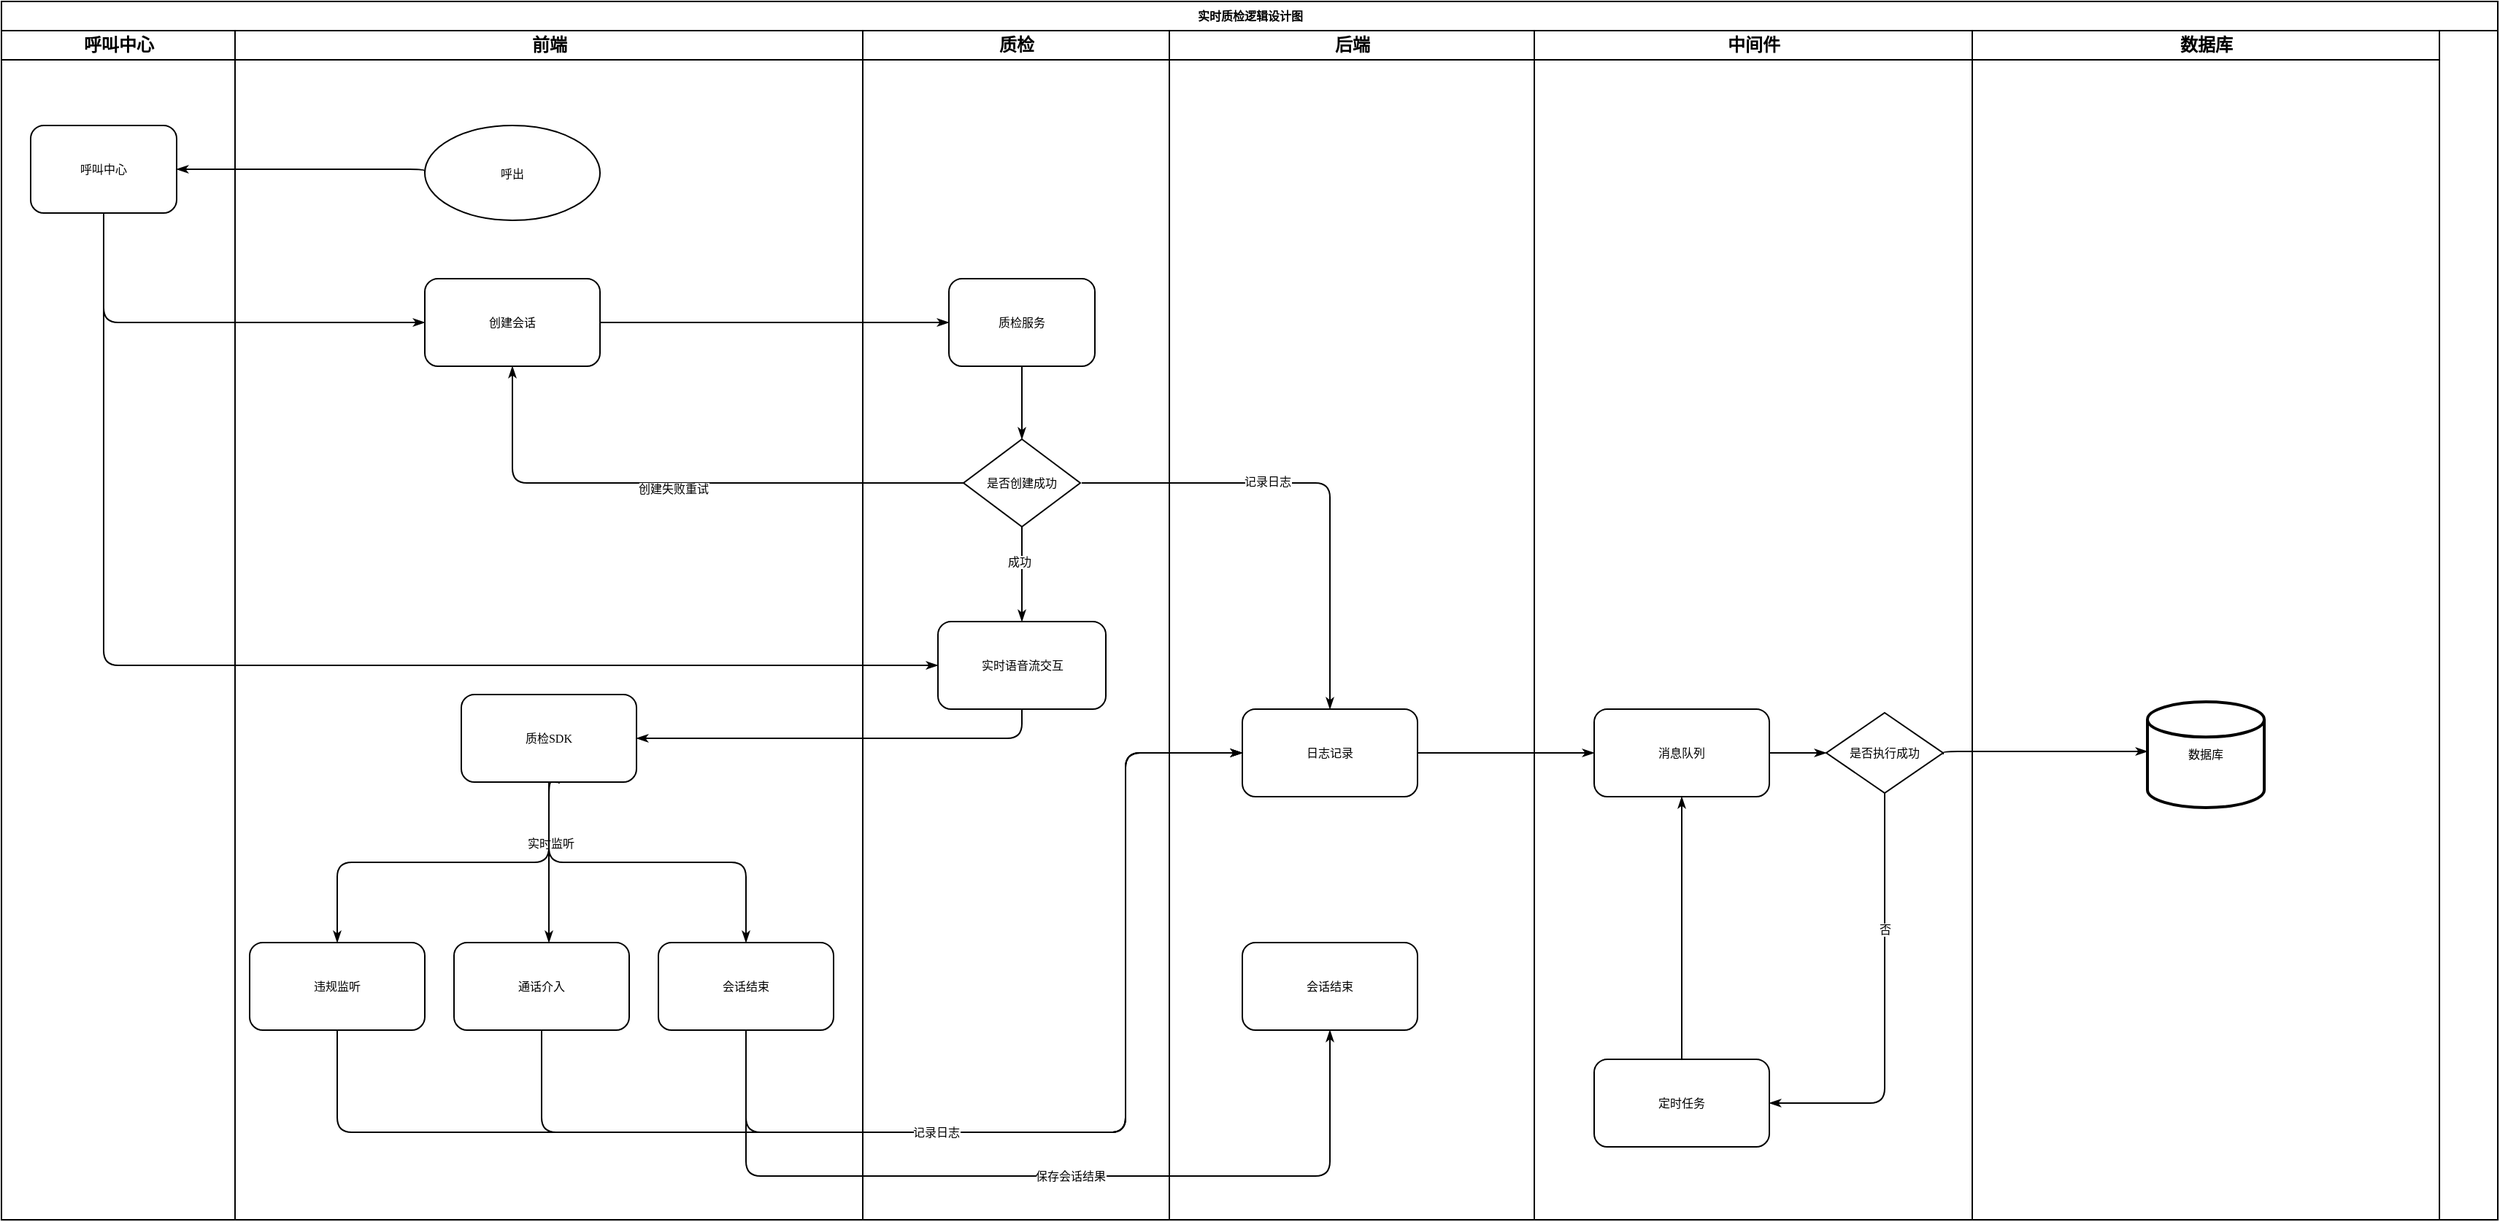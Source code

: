<mxfile version="14.1.1" type="github">
  <diagram name="Page-1" id="74e2e168-ea6b-b213-b513-2b3c1d86103e">
    <mxGraphModel dx="2062" dy="873" grid="1" gridSize="10" guides="1" tooltips="1" connect="1" arrows="1" fold="1" page="1" pageScale="1" pageWidth="1100" pageHeight="850" background="#ffffff" math="0" shadow="0">
      <root>
        <mxCell id="0" />
        <mxCell id="1" parent="0" />
        <mxCell id="77e6c97f196da883-1" value="实时质检逻辑设计图" style="swimlane;html=1;childLayout=stackLayout;startSize=20;rounded=0;shadow=0;labelBackgroundColor=none;strokeWidth=1;fontFamily=Verdana;fontSize=8;align=center;" parent="1" vertex="1">
          <mxGeometry x="60" width="1710" height="835" as="geometry">
            <mxRectangle x="60" width="140" height="20" as="alternateBounds" />
          </mxGeometry>
        </mxCell>
        <mxCell id="77e6c97f196da883-2" value="呼叫中心" style="swimlane;html=1;startSize=20;" parent="77e6c97f196da883-1" vertex="1">
          <mxGeometry y="20" width="160" height="815" as="geometry" />
        </mxCell>
        <mxCell id="77e6c97f196da883-8" value="&lt;font style=&quot;vertical-align: inherit&quot;&gt;&lt;font style=&quot;vertical-align: inherit&quot;&gt;呼叫中心&lt;/font&gt;&lt;/font&gt;" style="rounded=1;whiteSpace=wrap;html=1;shadow=0;labelBackgroundColor=none;strokeWidth=1;fontFamily=Verdana;fontSize=8;align=center;" parent="77e6c97f196da883-2" vertex="1">
          <mxGeometry x="20" y="65" width="100" height="60" as="geometry" />
        </mxCell>
        <mxCell id="77e6c97f196da883-28" style="edgeStyle=orthogonalEdgeStyle;rounded=1;html=1;labelBackgroundColor=none;startArrow=none;startFill=0;startSize=5;endArrow=classicThin;endFill=1;endSize=5;jettySize=auto;orthogonalLoop=1;strokeWidth=1;fontFamily=Verdana;fontSize=8" parent="77e6c97f196da883-1" source="77e6c97f196da883-9" target="77e6c97f196da883-12" edge="1">
          <mxGeometry relative="1" as="geometry" />
        </mxCell>
        <object label="" placeholders="1" id="77e6c97f196da883-30">
          <mxCell style="edgeStyle=orthogonalEdgeStyle;rounded=1;html=1;labelBackgroundColor=none;startArrow=none;startFill=0;startSize=5;endArrow=classicThin;endFill=1;endSize=5;jettySize=auto;orthogonalLoop=1;strokeWidth=1;fontFamily=Verdana;fontSize=8" parent="77e6c97f196da883-1" source="77e6c97f196da883-13" target="77e6c97f196da883-9" edge="1">
            <mxGeometry relative="1" as="geometry" />
          </mxCell>
        </object>
        <mxCell id="eDigmIHYkgGR732zNb33-26" value="&lt;font style=&quot;vertical-align: inherit&quot;&gt;&lt;font style=&quot;vertical-align: inherit&quot;&gt;创建失败重试&lt;/font&gt;&lt;/font&gt;" style="edgeLabel;html=1;align=center;verticalAlign=middle;resizable=0;points=[];fontSize=8;fontFamily=Verdana;" vertex="1" connectable="0" parent="77e6c97f196da883-30">
          <mxGeometry x="0.025" y="4" relative="1" as="geometry">
            <mxPoint as="offset" />
          </mxGeometry>
        </mxCell>
        <mxCell id="77e6c97f196da883-33" style="edgeStyle=orthogonalEdgeStyle;rounded=1;html=1;labelBackgroundColor=none;startArrow=none;startFill=0;startSize=5;endArrow=classicThin;endFill=1;endSize=5;jettySize=auto;orthogonalLoop=1;strokeWidth=1;fontFamily=Verdana;fontSize=8;" parent="77e6c97f196da883-1" target="eDigmIHYkgGR732zNb33-33" edge="1">
          <mxGeometry relative="1" as="geometry">
            <mxPoint x="740" y="330" as="sourcePoint" />
            <mxPoint x="1000" y="350" as="targetPoint" />
            <Array as="points">
              <mxPoint x="910" y="330" />
            </Array>
          </mxGeometry>
        </mxCell>
        <mxCell id="eDigmIHYkgGR732zNb33-24" value="&lt;font style=&quot;vertical-align: inherit&quot;&gt;&lt;font style=&quot;vertical-align: inherit&quot;&gt;记录日志&lt;br&gt;&lt;/font&gt;&lt;/font&gt;" style="edgeLabel;html=1;align=center;verticalAlign=middle;resizable=0;points=[];fontSize=8;fontFamily=Verdana;" vertex="1" connectable="0" parent="77e6c97f196da883-33">
          <mxGeometry x="-0.221" y="1" relative="1" as="geometry">
            <mxPoint as="offset" />
          </mxGeometry>
        </mxCell>
        <mxCell id="77e6c97f196da883-3" value="前端" style="swimlane;html=1;startSize=20;" parent="77e6c97f196da883-1" vertex="1">
          <mxGeometry x="160" y="20" width="430" height="815" as="geometry" />
        </mxCell>
        <mxCell id="77e6c97f196da883-9" value="创建会话" style="rounded=1;whiteSpace=wrap;html=1;shadow=0;labelBackgroundColor=none;strokeWidth=1;fontFamily=Verdana;fontSize=8;align=center;" parent="77e6c97f196da883-3" vertex="1">
          <mxGeometry x="130" y="170" width="120" height="60" as="geometry" />
        </mxCell>
        <mxCell id="eDigmIHYkgGR732zNb33-14" value="&lt;font style=&quot;vertical-align: inherit&quot;&gt;&lt;font style=&quot;vertical-align: inherit&quot;&gt;违规监听&lt;/font&gt;&lt;/font&gt;" style="rounded=1;whiteSpace=wrap;html=1;fontFamily=Verdana;fontSize=8;" vertex="1" parent="77e6c97f196da883-3">
          <mxGeometry x="10" y="625" width="120" height="60" as="geometry" />
        </mxCell>
        <mxCell id="eDigmIHYkgGR732zNb33-15" value="&lt;font style=&quot;vertical-align: inherit&quot;&gt;&lt;font style=&quot;vertical-align: inherit&quot;&gt;通话介入&lt;/font&gt;&lt;/font&gt;" style="rounded=1;whiteSpace=wrap;html=1;fontFamily=Verdana;fontSize=8;" vertex="1" parent="77e6c97f196da883-3">
          <mxGeometry x="150" y="625" width="120" height="60" as="geometry" />
        </mxCell>
        <mxCell id="eDigmIHYkgGR732zNb33-20" style="edgeStyle=orthogonalEdgeStyle;orthogonalLoop=1;jettySize=auto;html=1;exitX=0.558;exitY=1.017;exitDx=0;exitDy=0;labelBackgroundColor=none;startFill=0;startSize=5;endArrow=classicThin;endFill=1;endSize=5;strokeColor=#000000;strokeWidth=1;fontFamily=Verdana;fontSize=8;exitPerimeter=0;" edge="1" parent="77e6c97f196da883-3" source="eDigmIHYkgGR732zNb33-16" target="eDigmIHYkgGR732zNb33-15">
          <mxGeometry relative="1" as="geometry">
            <mxPoint x="190" y="624" as="targetPoint" />
            <Array as="points">
              <mxPoint x="222" y="515" />
              <mxPoint x="215" y="515" />
            </Array>
          </mxGeometry>
        </mxCell>
        <mxCell id="eDigmIHYkgGR732zNb33-21" value="&lt;font style=&quot;vertical-align: inherit&quot;&gt;&lt;font style=&quot;vertical-align: inherit&quot;&gt;实时监听&lt;br&gt;&lt;/font&gt;&lt;/font&gt;" style="edgeLabel;html=1;align=center;verticalAlign=middle;resizable=0;points=[];fontSize=8;fontFamily=Verdana;" vertex="1" connectable="0" parent="eDigmIHYkgGR732zNb33-20">
          <mxGeometry x="-0.154" y="1" relative="1" as="geometry">
            <mxPoint as="offset" />
          </mxGeometry>
        </mxCell>
        <mxCell id="eDigmIHYkgGR732zNb33-22" style="edgeStyle=orthogonalEdgeStyle;orthogonalLoop=1;jettySize=auto;html=1;exitX=0.5;exitY=1;exitDx=0;exitDy=0;entryX=0.5;entryY=0;entryDx=0;entryDy=0;labelBackgroundColor=none;startFill=0;startSize=5;endArrow=classicThin;endFill=1;endSize=5;strokeColor=#000000;strokeWidth=1;fontFamily=Verdana;fontSize=8;exitPerimeter=0;" edge="1" parent="77e6c97f196da883-3" source="eDigmIHYkgGR732zNb33-16" target="eDigmIHYkgGR732zNb33-14">
          <mxGeometry relative="1" as="geometry" />
        </mxCell>
        <mxCell id="eDigmIHYkgGR732zNb33-23" style="edgeStyle=orthogonalEdgeStyle;orthogonalLoop=1;jettySize=auto;html=1;exitX=0.5;exitY=1;exitDx=0;exitDy=0;entryX=0.5;entryY=0;entryDx=0;entryDy=0;labelBackgroundColor=none;startFill=0;startSize=5;endArrow=classicThin;endFill=1;endSize=5;strokeColor=#000000;strokeWidth=1;fontFamily=Verdana;fontSize=8;" edge="1" parent="77e6c97f196da883-3" source="eDigmIHYkgGR732zNb33-16" target="eDigmIHYkgGR732zNb33-19">
          <mxGeometry relative="1" as="geometry" />
        </mxCell>
        <mxCell id="eDigmIHYkgGR732zNb33-16" value="&lt;font style=&quot;vertical-align: inherit&quot;&gt;&lt;font style=&quot;vertical-align: inherit&quot;&gt;质检SDK&lt;/font&gt;&lt;/font&gt;" style="rounded=1;whiteSpace=wrap;html=1;fontFamily=Verdana;fontSize=8;" vertex="1" parent="77e6c97f196da883-3">
          <mxGeometry x="155" y="455" width="120" height="60" as="geometry" />
        </mxCell>
        <mxCell id="eDigmIHYkgGR732zNb33-19" value="&lt;font style=&quot;vertical-align: inherit&quot;&gt;&lt;font style=&quot;vertical-align: inherit&quot;&gt;会话结束&lt;/font&gt;&lt;/font&gt;" style="rounded=1;whiteSpace=wrap;html=1;fontFamily=Verdana;fontSize=8;" vertex="1" parent="77e6c97f196da883-3">
          <mxGeometry x="290" y="625" width="120" height="60" as="geometry" />
        </mxCell>
        <mxCell id="eDigmIHYkgGR732zNb33-44" value="&lt;span&gt;呼出&lt;/span&gt;" style="ellipse;whiteSpace=wrap;html=1;fontFamily=Verdana;fontSize=8;" vertex="1" parent="77e6c97f196da883-3">
          <mxGeometry x="130" y="65" width="120" height="65" as="geometry" />
        </mxCell>
        <mxCell id="77e6c97f196da883-4" value="质检" style="swimlane;html=1;startSize=20;" parent="77e6c97f196da883-1" vertex="1">
          <mxGeometry x="590" y="20" width="210" height="815" as="geometry" />
        </mxCell>
        <mxCell id="77e6c97f196da883-12" value="&lt;font style=&quot;vertical-align: inherit&quot;&gt;&lt;font style=&quot;vertical-align: inherit&quot;&gt;质检服务&lt;/font&gt;&lt;/font&gt;" style="rounded=1;whiteSpace=wrap;html=1;shadow=0;labelBackgroundColor=none;strokeWidth=1;fontFamily=Verdana;fontSize=8;align=center;" parent="77e6c97f196da883-4" vertex="1">
          <mxGeometry x="59" y="170" width="100" height="60" as="geometry" />
        </mxCell>
        <mxCell id="eDigmIHYkgGR732zNb33-11" style="edgeStyle=orthogonalEdgeStyle;orthogonalLoop=1;jettySize=auto;html=1;exitX=0.5;exitY=1;exitDx=0;exitDy=0;labelBackgroundColor=none;startFill=0;startSize=5;endArrow=classicThin;endFill=1;endSize=5;strokeColor=#000000;strokeWidth=1;fontFamily=Verdana;fontSize=8;" edge="1" parent="77e6c97f196da883-4" source="77e6c97f196da883-13" target="eDigmIHYkgGR732zNb33-10">
          <mxGeometry relative="1" as="geometry" />
        </mxCell>
        <mxCell id="eDigmIHYkgGR732zNb33-25" value="&lt;font style=&quot;vertical-align: inherit&quot;&gt;&lt;font style=&quot;vertical-align: inherit&quot;&gt;成功&lt;/font&gt;&lt;/font&gt;" style="edgeLabel;html=1;align=center;verticalAlign=middle;resizable=0;points=[];fontSize=8;fontFamily=Verdana;" vertex="1" connectable="0" parent="eDigmIHYkgGR732zNb33-11">
          <mxGeometry x="-0.262" y="-2" relative="1" as="geometry">
            <mxPoint as="offset" />
          </mxGeometry>
        </mxCell>
        <mxCell id="77e6c97f196da883-13" value="&lt;font style=&quot;vertical-align: inherit&quot;&gt;&lt;font style=&quot;vertical-align: inherit&quot;&gt;是否创建成功&lt;/font&gt;&lt;/font&gt;" style="rhombus;whiteSpace=wrap;html=1;rounded=0;shadow=0;labelBackgroundColor=none;strokeWidth=1;fontFamily=Verdana;fontSize=8;align=center;" parent="77e6c97f196da883-4" vertex="1">
          <mxGeometry x="69" y="280" width="80" height="60" as="geometry" />
        </mxCell>
        <mxCell id="77e6c97f196da883-29" style="edgeStyle=orthogonalEdgeStyle;rounded=1;html=1;labelBackgroundColor=none;startArrow=none;startFill=0;startSize=5;endArrow=classicThin;endFill=1;endSize=5;jettySize=auto;orthogonalLoop=1;strokeWidth=1;fontFamily=Verdana;fontSize=8;exitX=0.5;exitY=1;exitDx=0;exitDy=0;" parent="77e6c97f196da883-4" source="77e6c97f196da883-12" target="77e6c97f196da883-13" edge="1">
          <mxGeometry relative="1" as="geometry">
            <mxPoint x="80" y="215" as="sourcePoint" />
          </mxGeometry>
        </mxCell>
        <mxCell id="eDigmIHYkgGR732zNb33-10" value="&lt;font style=&quot;vertical-align: inherit&quot;&gt;&lt;font style=&quot;vertical-align: inherit&quot;&gt;&lt;font style=&quot;vertical-align: inherit&quot;&gt;&lt;font style=&quot;vertical-align: inherit&quot;&gt;实时语音流交互&lt;/font&gt;&lt;/font&gt;&lt;/font&gt;&lt;/font&gt;" style="rounded=1;whiteSpace=wrap;html=1;fontFamily=Verdana;fontSize=8;" vertex="1" parent="77e6c97f196da883-4">
          <mxGeometry x="51.5" y="405" width="115" height="60" as="geometry" />
        </mxCell>
        <mxCell id="77e6c97f196da883-5" value="后端" style="swimlane;html=1;startSize=20;" parent="77e6c97f196da883-1" vertex="1">
          <mxGeometry x="800" y="20" width="250" height="815" as="geometry" />
        </mxCell>
        <mxCell id="eDigmIHYkgGR732zNb33-32" value="会话结束" style="rounded=1;whiteSpace=wrap;html=1;fontFamily=Verdana;fontSize=8;" vertex="1" parent="77e6c97f196da883-5">
          <mxGeometry x="50" y="625" width="120" height="60" as="geometry" />
        </mxCell>
        <mxCell id="eDigmIHYkgGR732zNb33-33" value="日志记录" style="rounded=1;whiteSpace=wrap;html=1;fontFamily=Verdana;fontSize=8;" vertex="1" parent="77e6c97f196da883-5">
          <mxGeometry x="50" y="465" width="120" height="60" as="geometry" />
        </mxCell>
        <mxCell id="77e6c97f196da883-6" value="中间件" style="swimlane;html=1;startSize=20;" parent="77e6c97f196da883-1" vertex="1">
          <mxGeometry x="1050" y="20" width="300" height="815" as="geometry" />
        </mxCell>
        <mxCell id="eDigmIHYkgGR732zNb33-41" value="消息队列" style="rounded=1;whiteSpace=wrap;html=1;fontFamily=Verdana;fontSize=8;" vertex="1" parent="77e6c97f196da883-6">
          <mxGeometry x="41" y="465" width="120" height="60" as="geometry" />
        </mxCell>
        <mxCell id="eDigmIHYkgGR732zNb33-56" style="edgeStyle=orthogonalEdgeStyle;orthogonalLoop=1;jettySize=auto;html=1;exitX=0.5;exitY=0;exitDx=0;exitDy=0;entryX=0.5;entryY=1;entryDx=0;entryDy=0;labelBackgroundColor=none;startFill=0;startSize=5;endArrow=classicThin;endFill=1;endSize=5;strokeColor=#000000;strokeWidth=1;fontFamily=Verdana;fontSize=8;" edge="1" parent="77e6c97f196da883-6" source="eDigmIHYkgGR732zNb33-43" target="eDigmIHYkgGR732zNb33-41">
          <mxGeometry relative="1" as="geometry" />
        </mxCell>
        <mxCell id="eDigmIHYkgGR732zNb33-43" value="定时任务" style="rounded=1;whiteSpace=wrap;html=1;fontFamily=Verdana;fontSize=8;" vertex="1" parent="77e6c97f196da883-6">
          <mxGeometry x="41" y="705" width="120" height="60" as="geometry" />
        </mxCell>
        <mxCell id="eDigmIHYkgGR732zNb33-48" value="是否执行成功" style="rhombus;whiteSpace=wrap;html=1;fontFamily=Verdana;fontSize=8;" vertex="1" parent="77e6c97f196da883-6">
          <mxGeometry x="200" y="467.5" width="80" height="55" as="geometry" />
        </mxCell>
        <mxCell id="eDigmIHYkgGR732zNb33-49" style="edgeStyle=orthogonalEdgeStyle;orthogonalLoop=1;jettySize=auto;html=1;exitX=1;exitY=0.5;exitDx=0;exitDy=0;entryX=0;entryY=0.5;entryDx=0;entryDy=0;labelBackgroundColor=none;startFill=0;startSize=5;endArrow=classicThin;endFill=1;endSize=5;strokeColor=#000000;strokeWidth=1;fontFamily=Verdana;fontSize=8;" edge="1" parent="77e6c97f196da883-6" source="eDigmIHYkgGR732zNb33-41" target="eDigmIHYkgGR732zNb33-48">
          <mxGeometry relative="1" as="geometry" />
        </mxCell>
        <mxCell id="eDigmIHYkgGR732zNb33-53" style="edgeStyle=orthogonalEdgeStyle;orthogonalLoop=1;jettySize=auto;html=1;exitX=0.5;exitY=1;exitDx=0;exitDy=0;entryX=1;entryY=0.5;entryDx=0;entryDy=0;labelBackgroundColor=none;startFill=0;startSize=5;endArrow=classicThin;endFill=1;endSize=5;strokeColor=#000000;strokeWidth=1;fontFamily=Verdana;fontSize=8;" edge="1" parent="77e6c97f196da883-6" source="eDigmIHYkgGR732zNb33-48" target="eDigmIHYkgGR732zNb33-43">
          <mxGeometry relative="1" as="geometry" />
        </mxCell>
        <mxCell id="eDigmIHYkgGR732zNb33-55" value="否" style="edgeLabel;html=1;align=center;verticalAlign=middle;resizable=0;points=[];fontSize=8;fontFamily=Verdana;" vertex="1" connectable="0" parent="eDigmIHYkgGR732zNb33-53">
          <mxGeometry x="-0.357" relative="1" as="geometry">
            <mxPoint as="offset" />
          </mxGeometry>
        </mxCell>
        <mxCell id="eDigmIHYkgGR732zNb33-8" style="edgeStyle=orthogonalEdgeStyle;orthogonalLoop=1;jettySize=auto;html=1;exitX=0.5;exitY=1;exitDx=0;exitDy=0;entryX=0;entryY=0.5;entryDx=0;entryDy=0;labelBackgroundColor=none;startFill=0;startSize=5;endArrow=classicThin;endFill=1;endSize=5;strokeWidth=1;fontFamily=Verdana;fontSize=8;" edge="1" parent="77e6c97f196da883-1" source="77e6c97f196da883-8" target="77e6c97f196da883-9">
          <mxGeometry relative="1" as="geometry" />
        </mxCell>
        <mxCell id="eDigmIHYkgGR732zNb33-17" style="edgeStyle=orthogonalEdgeStyle;orthogonalLoop=1;jettySize=auto;html=1;exitX=0.5;exitY=1;exitDx=0;exitDy=0;entryX=0;entryY=0.5;entryDx=0;entryDy=0;labelBackgroundColor=none;startFill=0;startSize=5;endArrow=classicThin;endFill=1;endSize=5;strokeColor=#000000;strokeWidth=1;fontFamily=Verdana;fontSize=8;" edge="1" parent="77e6c97f196da883-1" source="77e6c97f196da883-8" target="eDigmIHYkgGR732zNb33-10">
          <mxGeometry relative="1" as="geometry" />
        </mxCell>
        <mxCell id="eDigmIHYkgGR732zNb33-18" style="edgeStyle=orthogonalEdgeStyle;orthogonalLoop=1;jettySize=auto;html=1;exitX=0.5;exitY=1;exitDx=0;exitDy=0;entryX=1;entryY=0.5;entryDx=0;entryDy=0;labelBackgroundColor=none;startFill=0;startSize=5;endArrow=classicThin;endFill=1;endSize=5;strokeColor=#000000;strokeWidth=1;fontFamily=Verdana;fontSize=8;" edge="1" parent="77e6c97f196da883-1" source="eDigmIHYkgGR732zNb33-10" target="eDigmIHYkgGR732zNb33-16">
          <mxGeometry relative="1" as="geometry" />
        </mxCell>
        <mxCell id="eDigmIHYkgGR732zNb33-34" style="edgeStyle=orthogonalEdgeStyle;orthogonalLoop=1;jettySize=auto;html=1;exitX=0.5;exitY=1;exitDx=0;exitDy=0;entryX=0;entryY=0.5;entryDx=0;entryDy=0;labelBackgroundColor=none;startFill=0;startSize=5;endArrow=classicThin;endFill=1;endSize=5;strokeColor=#000000;strokeWidth=1;fontFamily=Verdana;fontSize=8;" edge="1" parent="77e6c97f196da883-1" source="eDigmIHYkgGR732zNb33-14" target="eDigmIHYkgGR732zNb33-33">
          <mxGeometry relative="1" as="geometry">
            <Array as="points">
              <mxPoint x="230" y="775" />
              <mxPoint x="770" y="775" />
              <mxPoint x="770" y="515" />
            </Array>
          </mxGeometry>
        </mxCell>
        <mxCell id="eDigmIHYkgGR732zNb33-36" style="edgeStyle=orthogonalEdgeStyle;orthogonalLoop=1;jettySize=auto;html=1;exitX=0.5;exitY=1;exitDx=0;exitDy=0;entryX=0;entryY=0.5;entryDx=0;entryDy=0;labelBackgroundColor=none;startFill=0;startSize=5;endArrow=classicThin;endFill=1;endSize=5;strokeColor=#000000;strokeWidth=1;fontFamily=Verdana;fontSize=8;" edge="1" parent="77e6c97f196da883-1" source="eDigmIHYkgGR732zNb33-15" target="eDigmIHYkgGR732zNb33-33">
          <mxGeometry relative="1" as="geometry">
            <Array as="points">
              <mxPoint x="370" y="775" />
              <mxPoint x="770" y="775" />
              <mxPoint x="770" y="515" />
            </Array>
          </mxGeometry>
        </mxCell>
        <mxCell id="eDigmIHYkgGR732zNb33-37" style="edgeStyle=orthogonalEdgeStyle;orthogonalLoop=1;jettySize=auto;html=1;exitX=0.5;exitY=1;exitDx=0;exitDy=0;entryX=0;entryY=0.5;entryDx=0;entryDy=0;labelBackgroundColor=none;startFill=0;startSize=5;endArrow=classicThin;endFill=1;endSize=5;strokeColor=#000000;strokeWidth=1;fontFamily=Verdana;fontSize=8;" edge="1" parent="77e6c97f196da883-1" source="eDigmIHYkgGR732zNb33-19" target="eDigmIHYkgGR732zNb33-33">
          <mxGeometry relative="1" as="geometry">
            <Array as="points">
              <mxPoint x="510" y="775" />
              <mxPoint x="770" y="775" />
              <mxPoint x="770" y="515" />
            </Array>
          </mxGeometry>
        </mxCell>
        <mxCell id="eDigmIHYkgGR732zNb33-38" value="记录日志" style="edgeLabel;html=1;align=center;verticalAlign=middle;resizable=0;points=[];fontSize=8;fontFamily=Verdana;" vertex="1" connectable="0" parent="eDigmIHYkgGR732zNb33-37">
          <mxGeometry x="-0.403" relative="1" as="geometry">
            <mxPoint as="offset" />
          </mxGeometry>
        </mxCell>
        <mxCell id="eDigmIHYkgGR732zNb33-45" style="edgeStyle=orthogonalEdgeStyle;orthogonalLoop=1;jettySize=auto;html=1;exitX=1;exitY=0.5;exitDx=0;exitDy=0;labelBackgroundColor=none;startFill=0;startSize=5;endArrow=classicThin;endFill=1;endSize=5;strokeColor=#000000;strokeWidth=1;fontFamily=Verdana;fontSize=8;" edge="1" parent="77e6c97f196da883-1" source="eDigmIHYkgGR732zNb33-33" target="eDigmIHYkgGR732zNb33-41">
          <mxGeometry relative="1" as="geometry" />
        </mxCell>
        <mxCell id="eDigmIHYkgGR732zNb33-58" style="edgeStyle=orthogonalEdgeStyle;orthogonalLoop=1;jettySize=auto;html=1;exitX=0;exitY=0.5;exitDx=0;exitDy=0;labelBackgroundColor=none;startFill=0;startSize=5;endArrow=classicThin;endFill=1;endSize=5;strokeColor=#000000;strokeWidth=1;fontFamily=Verdana;fontSize=8;" edge="1" parent="77e6c97f196da883-1" source="eDigmIHYkgGR732zNb33-44" target="77e6c97f196da883-8">
          <mxGeometry relative="1" as="geometry">
            <Array as="points">
              <mxPoint x="290" y="115" />
            </Array>
          </mxGeometry>
        </mxCell>
        <mxCell id="eDigmIHYkgGR732zNb33-59" style="edgeStyle=orthogonalEdgeStyle;orthogonalLoop=1;jettySize=auto;html=1;exitX=0.5;exitY=1;exitDx=0;exitDy=0;entryX=0.5;entryY=1;entryDx=0;entryDy=0;labelBackgroundColor=none;startFill=0;startSize=5;endArrow=classicThin;endFill=1;endSize=5;strokeColor=#000000;strokeWidth=1;fontFamily=Verdana;fontSize=8;" edge="1" parent="77e6c97f196da883-1" source="eDigmIHYkgGR732zNb33-19" target="eDigmIHYkgGR732zNb33-32">
          <mxGeometry relative="1" as="geometry">
            <Array as="points">
              <mxPoint x="510" y="805" />
              <mxPoint x="910" y="805" />
            </Array>
          </mxGeometry>
        </mxCell>
        <mxCell id="eDigmIHYkgGR732zNb33-60" value="保存会话结果" style="edgeLabel;html=1;align=center;verticalAlign=middle;resizable=0;points=[];fontSize=8;fontFamily=Verdana;" vertex="1" connectable="0" parent="eDigmIHYkgGR732zNb33-59">
          <mxGeometry x="0.073" relative="1" as="geometry">
            <mxPoint as="offset" />
          </mxGeometry>
        </mxCell>
        <mxCell id="77e6c97f196da883-7" value="数据库" style="swimlane;html=1;startSize=20;" parent="77e6c97f196da883-1" vertex="1">
          <mxGeometry x="1350" y="20" width="320" height="815" as="geometry" />
        </mxCell>
        <mxCell id="eDigmIHYkgGR732zNb33-42" value="数据库" style="strokeWidth=2;html=1;shape=mxgraph.flowchart.database;whiteSpace=wrap;fontFamily=Verdana;fontSize=8;" vertex="1" parent="77e6c97f196da883-7">
          <mxGeometry x="120" y="460" width="80" height="72.5" as="geometry" />
        </mxCell>
        <mxCell id="eDigmIHYkgGR732zNb33-57" style="edgeStyle=orthogonalEdgeStyle;orthogonalLoop=1;jettySize=auto;html=1;exitX=1;exitY=0.5;exitDx=0;exitDy=0;labelBackgroundColor=none;startFill=0;startSize=5;endArrow=classicThin;endFill=1;endSize=5;strokeColor=#000000;strokeWidth=1;fontFamily=Verdana;fontSize=8;" edge="1" parent="77e6c97f196da883-7">
          <mxGeometry relative="1" as="geometry">
            <mxPoint x="-20" y="496" as="sourcePoint" />
            <mxPoint x="120" y="494" as="targetPoint" />
            <Array as="points">
              <mxPoint x="-20" y="494" />
            </Array>
          </mxGeometry>
        </mxCell>
      </root>
    </mxGraphModel>
  </diagram>
</mxfile>
